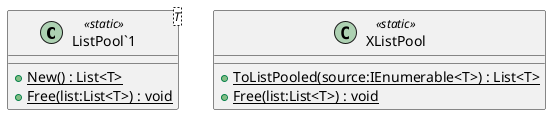 @startuml
class "ListPool`1"<T> <<static>> {
    + {static} New() : List<T>
    + {static} Free(list:List<T>) : void
}
class XListPool <<static>> {
    + {static} ToListPooled(source:IEnumerable<T>) : List<T>
    + {static} Free(list:List<T>) : void
}
@enduml
